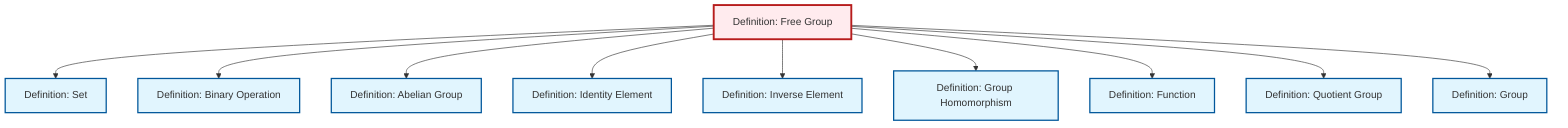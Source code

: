 graph TD
    classDef definition fill:#e1f5fe,stroke:#01579b,stroke-width:2px
    classDef theorem fill:#f3e5f5,stroke:#4a148c,stroke-width:2px
    classDef axiom fill:#fff3e0,stroke:#e65100,stroke-width:2px
    classDef example fill:#e8f5e9,stroke:#1b5e20,stroke-width:2px
    classDef current fill:#ffebee,stroke:#b71c1c,stroke-width:3px
    def-set["Definition: Set"]:::definition
    def-homomorphism["Definition: Group Homomorphism"]:::definition
    def-binary-operation["Definition: Binary Operation"]:::definition
    def-function["Definition: Function"]:::definition
    def-free-group["Definition: Free Group"]:::definition
    def-identity-element["Definition: Identity Element"]:::definition
    def-inverse-element["Definition: Inverse Element"]:::definition
    def-group["Definition: Group"]:::definition
    def-abelian-group["Definition: Abelian Group"]:::definition
    def-quotient-group["Definition: Quotient Group"]:::definition
    def-free-group --> def-set
    def-free-group --> def-binary-operation
    def-free-group --> def-abelian-group
    def-free-group --> def-identity-element
    def-free-group --> def-inverse-element
    def-free-group --> def-homomorphism
    def-free-group --> def-function
    def-free-group --> def-quotient-group
    def-free-group --> def-group
    class def-free-group current